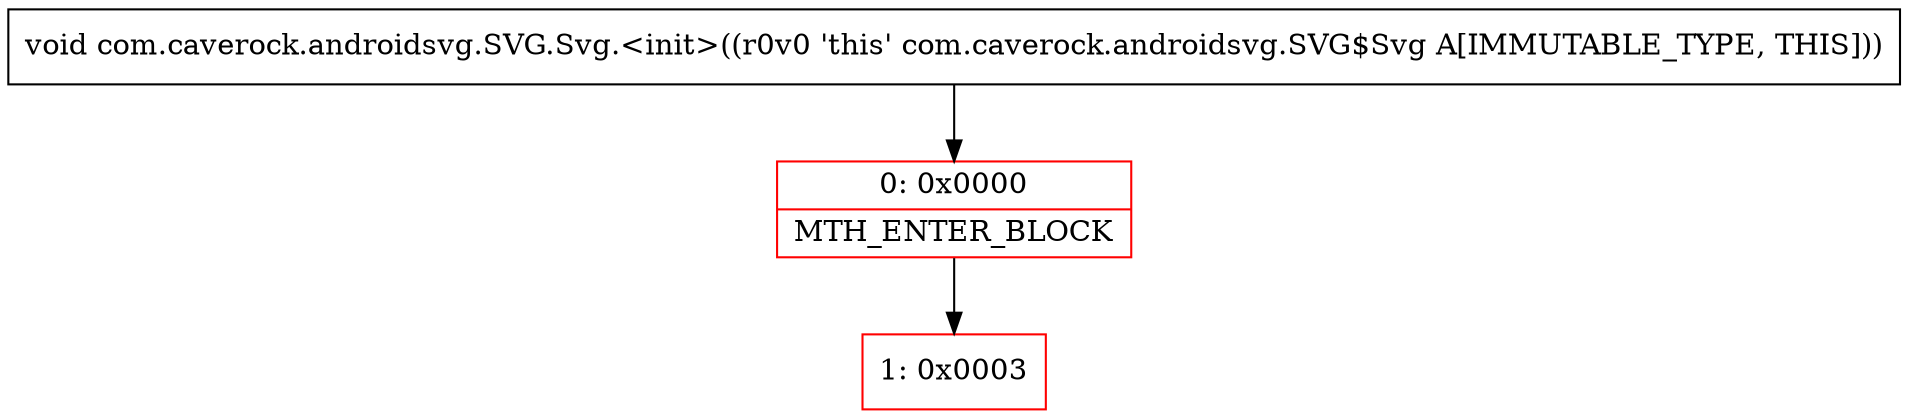 digraph "CFG forcom.caverock.androidsvg.SVG.Svg.\<init\>()V" {
subgraph cluster_Region_1214922349 {
label = "R(0)";
node [shape=record,color=blue];
}
Node_0 [shape=record,color=red,label="{0\:\ 0x0000|MTH_ENTER_BLOCK\l}"];
Node_1 [shape=record,color=red,label="{1\:\ 0x0003}"];
MethodNode[shape=record,label="{void com.caverock.androidsvg.SVG.Svg.\<init\>((r0v0 'this' com.caverock.androidsvg.SVG$Svg A[IMMUTABLE_TYPE, THIS])) }"];
MethodNode -> Node_0;
Node_0 -> Node_1;
}

